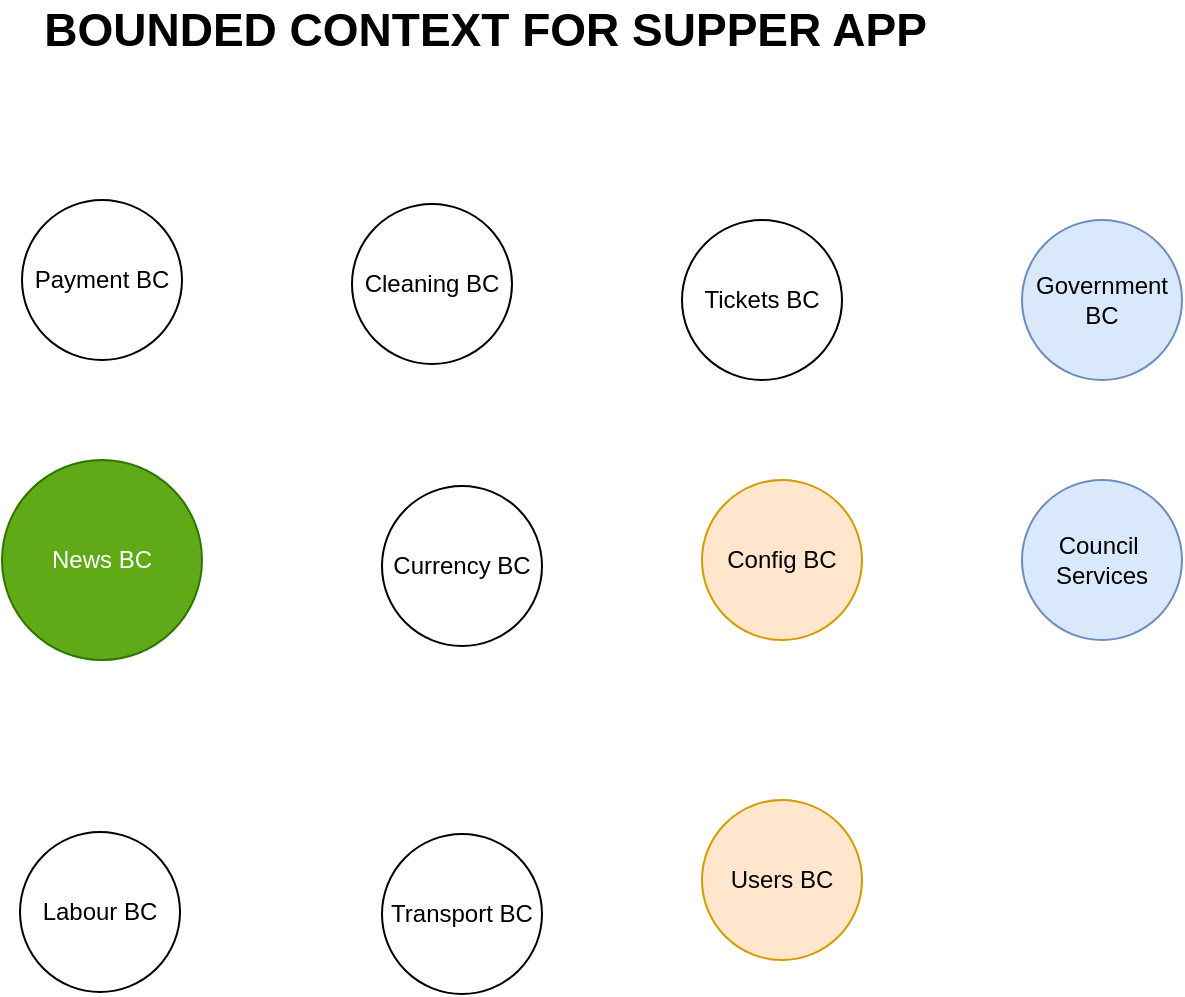 <mxfile version="24.5.4" type="github">
  <diagram name="Page-1" id="6F2AywWlDHgJCmH_EANi">
    <mxGraphModel dx="1230" dy="720" grid="1" gridSize="10" guides="1" tooltips="1" connect="1" arrows="1" fold="1" page="1" pageScale="1" pageWidth="850" pageHeight="1100" math="0" shadow="0">
      <root>
        <mxCell id="0" />
        <mxCell id="1" parent="0" />
        <mxCell id="U3ExdZH__QSkqC8PplZq-2" value="Payment BC" style="ellipse;whiteSpace=wrap;html=1;aspect=fixed;" vertex="1" parent="1">
          <mxGeometry x="220" y="140" width="80" height="80" as="geometry" />
        </mxCell>
        <mxCell id="U3ExdZH__QSkqC8PplZq-3" value="Config BC" style="ellipse;whiteSpace=wrap;html=1;aspect=fixed;fillColor=#ffe6cc;strokeColor=#d79b00;" vertex="1" parent="1">
          <mxGeometry x="560" y="280" width="80" height="80" as="geometry" />
        </mxCell>
        <mxCell id="U3ExdZH__QSkqC8PplZq-4" value="News BC" style="ellipse;whiteSpace=wrap;html=1;aspect=fixed;fillColor=#60a917;fontColor=#ffffff;strokeColor=#2D7600;" vertex="1" parent="1">
          <mxGeometry x="210" y="270" width="100" height="100" as="geometry" />
        </mxCell>
        <mxCell id="U3ExdZH__QSkqC8PplZq-5" value="Currency BC" style="ellipse;whiteSpace=wrap;html=1;aspect=fixed;" vertex="1" parent="1">
          <mxGeometry x="400" y="283" width="80" height="80" as="geometry" />
        </mxCell>
        <mxCell id="U3ExdZH__QSkqC8PplZq-6" value="Tickets BC" style="ellipse;whiteSpace=wrap;html=1;aspect=fixed;" vertex="1" parent="1">
          <mxGeometry x="550" y="150" width="80" height="80" as="geometry" />
        </mxCell>
        <mxCell id="U3ExdZH__QSkqC8PplZq-7" value="Transport BC" style="ellipse;whiteSpace=wrap;html=1;aspect=fixed;" vertex="1" parent="1">
          <mxGeometry x="400" y="457" width="80" height="80" as="geometry" />
        </mxCell>
        <mxCell id="U3ExdZH__QSkqC8PplZq-8" value="Cleaning BC" style="ellipse;whiteSpace=wrap;html=1;aspect=fixed;" vertex="1" parent="1">
          <mxGeometry x="385" y="142" width="80" height="80" as="geometry" />
        </mxCell>
        <mxCell id="U3ExdZH__QSkqC8PplZq-9" value="Labour BC" style="ellipse;whiteSpace=wrap;html=1;aspect=fixed;" vertex="1" parent="1">
          <mxGeometry x="219" y="456" width="80" height="80" as="geometry" />
        </mxCell>
        <mxCell id="U3ExdZH__QSkqC8PplZq-10" value="Users BC" style="ellipse;whiteSpace=wrap;html=1;aspect=fixed;fillColor=#ffe6cc;strokeColor=#d79b00;" vertex="1" parent="1">
          <mxGeometry x="560" y="440" width="80" height="80" as="geometry" />
        </mxCell>
        <mxCell id="U3ExdZH__QSkqC8PplZq-11" value="Government BC" style="ellipse;whiteSpace=wrap;html=1;aspect=fixed;fillColor=#dae8fc;strokeColor=#6c8ebf;" vertex="1" parent="1">
          <mxGeometry x="720" y="150" width="80" height="80" as="geometry" />
        </mxCell>
        <mxCell id="U3ExdZH__QSkqC8PplZq-12" value="Council&amp;nbsp;&lt;div&gt;Services&lt;/div&gt;" style="ellipse;whiteSpace=wrap;html=1;aspect=fixed;fillColor=#dae8fc;strokeColor=#6c8ebf;" vertex="1" parent="1">
          <mxGeometry x="720" y="280" width="80" height="80" as="geometry" />
        </mxCell>
        <mxCell id="U3ExdZH__QSkqC8PplZq-13" value="&lt;b&gt;&lt;font style=&quot;font-size: 23px;&quot;&gt;BOUNDED CONTEXT FOR SUPPER APP&amp;nbsp;&lt;/font&gt;&lt;/b&gt;" style="text;html=1;align=center;verticalAlign=middle;whiteSpace=wrap;rounded=0;" vertex="1" parent="1">
          <mxGeometry x="220" y="40" width="470" height="30" as="geometry" />
        </mxCell>
      </root>
    </mxGraphModel>
  </diagram>
</mxfile>
